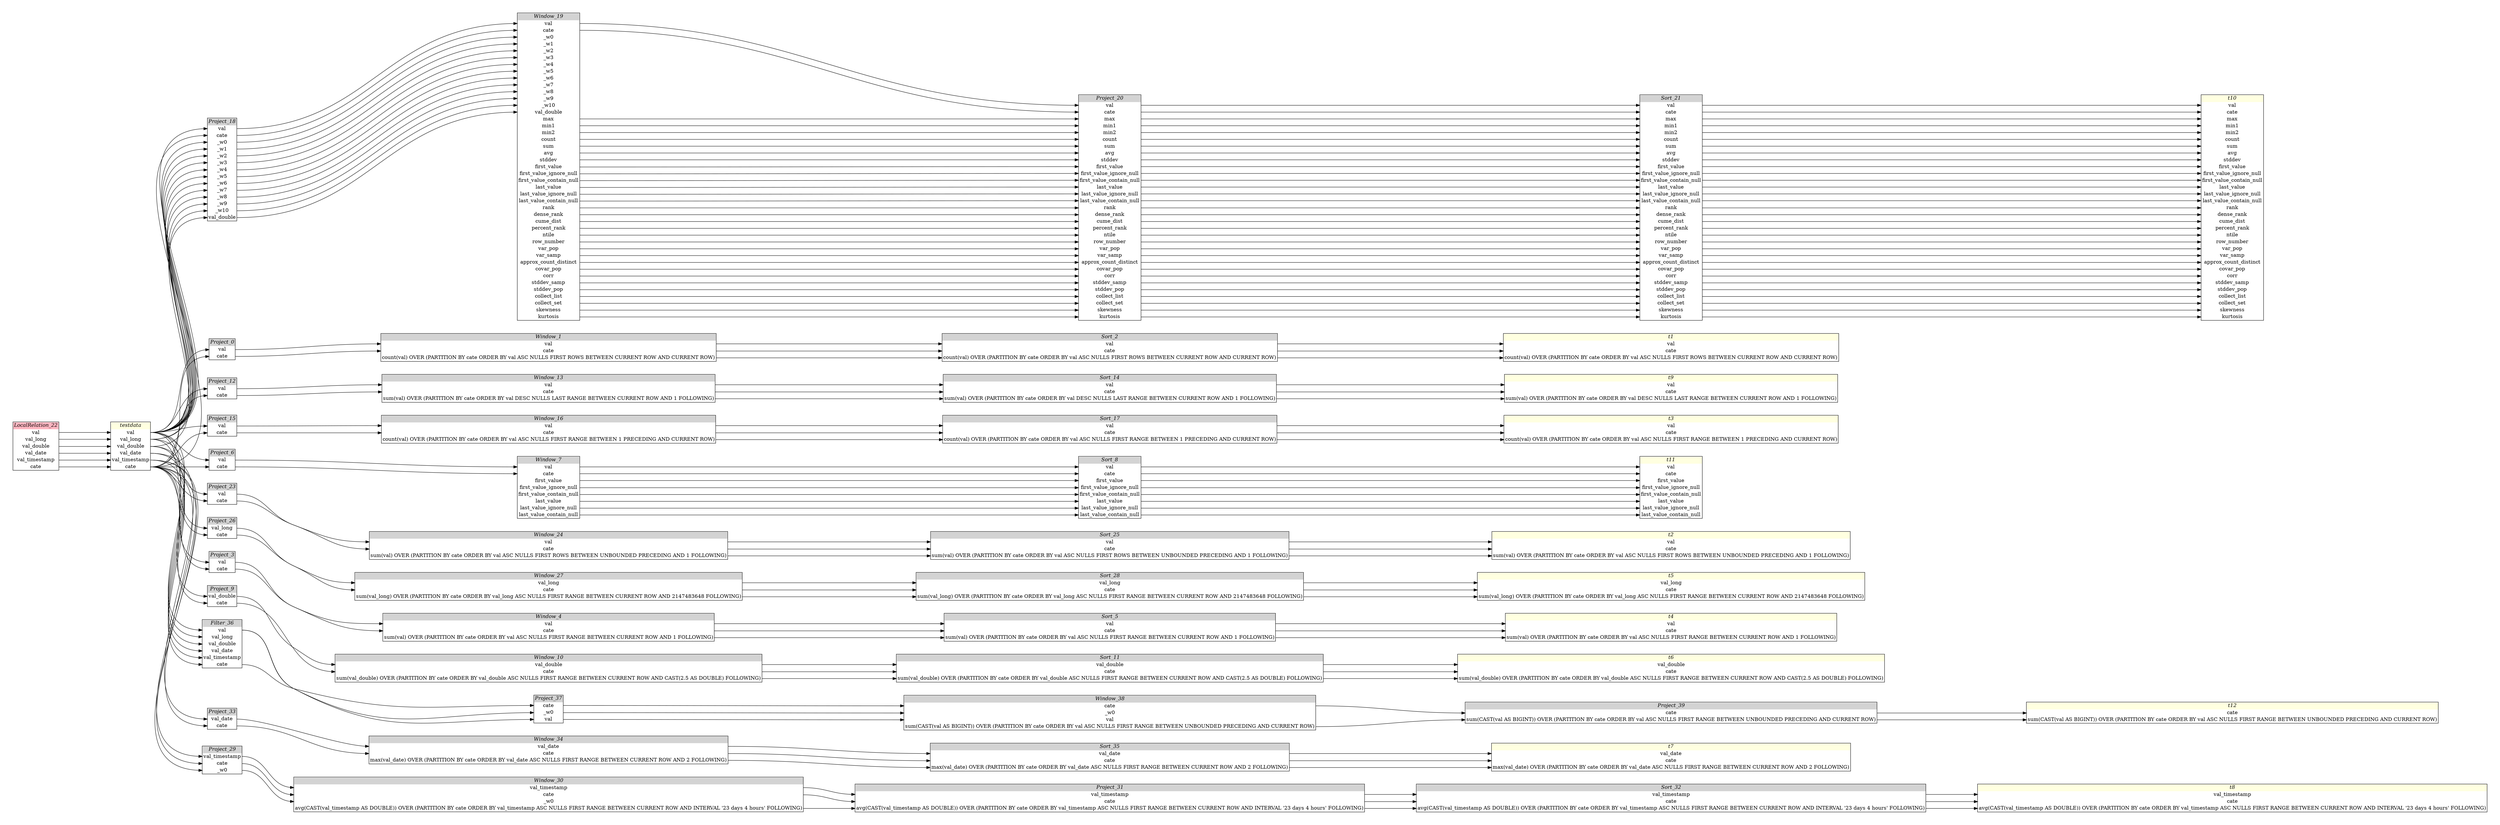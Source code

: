 // Automatically generated by SQLFlowTestSuite


digraph {
  graph [pad="0.5", nodesep="0.5", ranksep="2", fontname="Helvetica"];
  node [shape=plain]
  rankdir=LR;

  
"Filter_36" [label=<
<table border="1" cellborder="0" cellspacing="0">
  <tr><td bgcolor="lightgray" port="nodeName"><i>Filter_36</i></td></tr>
  <tr><td port="0">val</td></tr>
<tr><td port="1">val_long</td></tr>
<tr><td port="2">val_double</td></tr>
<tr><td port="3">val_date</td></tr>
<tr><td port="4">val_timestamp</td></tr>
<tr><td port="5">cate</td></tr>
</table>>];
     

"LocalRelation_22" [label=<
<table border="1" cellborder="0" cellspacing="0">
  <tr><td bgcolor="lightpink" port="nodeName"><i>LocalRelation_22</i></td></tr>
  <tr><td port="0">val</td></tr>
<tr><td port="1">val_long</td></tr>
<tr><td port="2">val_double</td></tr>
<tr><td port="3">val_date</td></tr>
<tr><td port="4">val_timestamp</td></tr>
<tr><td port="5">cate</td></tr>
</table>>];
     

"Project_0" [label=<
<table border="1" cellborder="0" cellspacing="0">
  <tr><td bgcolor="lightgray" port="nodeName"><i>Project_0</i></td></tr>
  <tr><td port="0">val</td></tr>
<tr><td port="1">cate</td></tr>
</table>>];
     

"Project_12" [label=<
<table border="1" cellborder="0" cellspacing="0">
  <tr><td bgcolor="lightgray" port="nodeName"><i>Project_12</i></td></tr>
  <tr><td port="0">val</td></tr>
<tr><td port="1">cate</td></tr>
</table>>];
     

"Project_15" [label=<
<table border="1" cellborder="0" cellspacing="0">
  <tr><td bgcolor="lightgray" port="nodeName"><i>Project_15</i></td></tr>
  <tr><td port="0">val</td></tr>
<tr><td port="1">cate</td></tr>
</table>>];
     

"Project_18" [label=<
<table border="1" cellborder="0" cellspacing="0">
  <tr><td bgcolor="lightgray" port="nodeName"><i>Project_18</i></td></tr>
  <tr><td port="0">val</td></tr>
<tr><td port="1">cate</td></tr>
<tr><td port="2">_w0</td></tr>
<tr><td port="3">_w1</td></tr>
<tr><td port="4">_w2</td></tr>
<tr><td port="5">_w3</td></tr>
<tr><td port="6">_w4</td></tr>
<tr><td port="7">_w5</td></tr>
<tr><td port="8">_w6</td></tr>
<tr><td port="9">_w7</td></tr>
<tr><td port="10">_w8</td></tr>
<tr><td port="11">_w9</td></tr>
<tr><td port="12">_w10</td></tr>
<tr><td port="13">val_double</td></tr>
</table>>];
     

"Project_20" [label=<
<table border="1" cellborder="0" cellspacing="0">
  <tr><td bgcolor="lightgray" port="nodeName"><i>Project_20</i></td></tr>
  <tr><td port="0">val</td></tr>
<tr><td port="1">cate</td></tr>
<tr><td port="2">max</td></tr>
<tr><td port="3">min1</td></tr>
<tr><td port="4">min2</td></tr>
<tr><td port="5">count</td></tr>
<tr><td port="6">sum</td></tr>
<tr><td port="7">avg</td></tr>
<tr><td port="8">stddev</td></tr>
<tr><td port="9">first_value</td></tr>
<tr><td port="10">first_value_ignore_null</td></tr>
<tr><td port="11">first_value_contain_null</td></tr>
<tr><td port="12">last_value</td></tr>
<tr><td port="13">last_value_ignore_null</td></tr>
<tr><td port="14">last_value_contain_null</td></tr>
<tr><td port="15">rank</td></tr>
<tr><td port="16">dense_rank</td></tr>
<tr><td port="17">cume_dist</td></tr>
<tr><td port="18">percent_rank</td></tr>
<tr><td port="19">ntile</td></tr>
<tr><td port="20">row_number</td></tr>
<tr><td port="21">var_pop</td></tr>
<tr><td port="22">var_samp</td></tr>
<tr><td port="23">approx_count_distinct</td></tr>
<tr><td port="24">covar_pop</td></tr>
<tr><td port="25">corr</td></tr>
<tr><td port="26">stddev_samp</td></tr>
<tr><td port="27">stddev_pop</td></tr>
<tr><td port="28">collect_list</td></tr>
<tr><td port="29">collect_set</td></tr>
<tr><td port="30">skewness</td></tr>
<tr><td port="31">kurtosis</td></tr>
</table>>];
     

"Project_23" [label=<
<table border="1" cellborder="0" cellspacing="0">
  <tr><td bgcolor="lightgray" port="nodeName"><i>Project_23</i></td></tr>
  <tr><td port="0">val</td></tr>
<tr><td port="1">cate</td></tr>
</table>>];
     

"Project_26" [label=<
<table border="1" cellborder="0" cellspacing="0">
  <tr><td bgcolor="lightgray" port="nodeName"><i>Project_26</i></td></tr>
  <tr><td port="0">val_long</td></tr>
<tr><td port="1">cate</td></tr>
</table>>];
     

"Project_29" [label=<
<table border="1" cellborder="0" cellspacing="0">
  <tr><td bgcolor="lightgray" port="nodeName"><i>Project_29</i></td></tr>
  <tr><td port="0">val_timestamp</td></tr>
<tr><td port="1">cate</td></tr>
<tr><td port="2">_w0</td></tr>
</table>>];
     

"Project_3" [label=<
<table border="1" cellborder="0" cellspacing="0">
  <tr><td bgcolor="lightgray" port="nodeName"><i>Project_3</i></td></tr>
  <tr><td port="0">val</td></tr>
<tr><td port="1">cate</td></tr>
</table>>];
     

"Project_31" [label=<
<table border="1" cellborder="0" cellspacing="0">
  <tr><td bgcolor="lightgray" port="nodeName"><i>Project_31</i></td></tr>
  <tr><td port="0">val_timestamp</td></tr>
<tr><td port="1">cate</td></tr>
<tr><td port="2">avg(CAST(val_timestamp AS DOUBLE)) OVER (PARTITION BY cate ORDER BY val_timestamp ASC NULLS FIRST RANGE BETWEEN CURRENT ROW AND INTERVAL '23 days 4 hours' FOLLOWING)</td></tr>
</table>>];
     

"Project_33" [label=<
<table border="1" cellborder="0" cellspacing="0">
  <tr><td bgcolor="lightgray" port="nodeName"><i>Project_33</i></td></tr>
  <tr><td port="0">val_date</td></tr>
<tr><td port="1">cate</td></tr>
</table>>];
     

"Project_37" [label=<
<table border="1" cellborder="0" cellspacing="0">
  <tr><td bgcolor="lightgray" port="nodeName"><i>Project_37</i></td></tr>
  <tr><td port="0">cate</td></tr>
<tr><td port="1">_w0</td></tr>
<tr><td port="2">val</td></tr>
</table>>];
     

"Project_39" [label=<
<table border="1" cellborder="0" cellspacing="0">
  <tr><td bgcolor="lightgray" port="nodeName"><i>Project_39</i></td></tr>
  <tr><td port="0">cate</td></tr>
<tr><td port="1">sum(CAST(val AS BIGINT)) OVER (PARTITION BY cate ORDER BY val ASC NULLS FIRST RANGE BETWEEN UNBOUNDED PRECEDING AND CURRENT ROW)</td></tr>
</table>>];
     

"Project_6" [label=<
<table border="1" cellborder="0" cellspacing="0">
  <tr><td bgcolor="lightgray" port="nodeName"><i>Project_6</i></td></tr>
  <tr><td port="0">val</td></tr>
<tr><td port="1">cate</td></tr>
</table>>];
     

"Project_9" [label=<
<table border="1" cellborder="0" cellspacing="0">
  <tr><td bgcolor="lightgray" port="nodeName"><i>Project_9</i></td></tr>
  <tr><td port="0">val_double</td></tr>
<tr><td port="1">cate</td></tr>
</table>>];
     

"Sort_11" [label=<
<table border="1" cellborder="0" cellspacing="0">
  <tr><td bgcolor="lightgray" port="nodeName"><i>Sort_11</i></td></tr>
  <tr><td port="0">val_double</td></tr>
<tr><td port="1">cate</td></tr>
<tr><td port="2">sum(val_double) OVER (PARTITION BY cate ORDER BY val_double ASC NULLS FIRST RANGE BETWEEN CURRENT ROW AND CAST(2.5 AS DOUBLE) FOLLOWING)</td></tr>
</table>>];
     

"Sort_14" [label=<
<table border="1" cellborder="0" cellspacing="0">
  <tr><td bgcolor="lightgray" port="nodeName"><i>Sort_14</i></td></tr>
  <tr><td port="0">val</td></tr>
<tr><td port="1">cate</td></tr>
<tr><td port="2">sum(val) OVER (PARTITION BY cate ORDER BY val DESC NULLS LAST RANGE BETWEEN CURRENT ROW AND 1 FOLLOWING)</td></tr>
</table>>];
     

"Sort_17" [label=<
<table border="1" cellborder="0" cellspacing="0">
  <tr><td bgcolor="lightgray" port="nodeName"><i>Sort_17</i></td></tr>
  <tr><td port="0">val</td></tr>
<tr><td port="1">cate</td></tr>
<tr><td port="2">count(val) OVER (PARTITION BY cate ORDER BY val ASC NULLS FIRST RANGE BETWEEN 1 PRECEDING AND CURRENT ROW)</td></tr>
</table>>];
     

"Sort_2" [label=<
<table border="1" cellborder="0" cellspacing="0">
  <tr><td bgcolor="lightgray" port="nodeName"><i>Sort_2</i></td></tr>
  <tr><td port="0">val</td></tr>
<tr><td port="1">cate</td></tr>
<tr><td port="2">count(val) OVER (PARTITION BY cate ORDER BY val ASC NULLS FIRST ROWS BETWEEN CURRENT ROW AND CURRENT ROW)</td></tr>
</table>>];
     

"Sort_21" [label=<
<table border="1" cellborder="0" cellspacing="0">
  <tr><td bgcolor="lightgray" port="nodeName"><i>Sort_21</i></td></tr>
  <tr><td port="0">val</td></tr>
<tr><td port="1">cate</td></tr>
<tr><td port="2">max</td></tr>
<tr><td port="3">min1</td></tr>
<tr><td port="4">min2</td></tr>
<tr><td port="5">count</td></tr>
<tr><td port="6">sum</td></tr>
<tr><td port="7">avg</td></tr>
<tr><td port="8">stddev</td></tr>
<tr><td port="9">first_value</td></tr>
<tr><td port="10">first_value_ignore_null</td></tr>
<tr><td port="11">first_value_contain_null</td></tr>
<tr><td port="12">last_value</td></tr>
<tr><td port="13">last_value_ignore_null</td></tr>
<tr><td port="14">last_value_contain_null</td></tr>
<tr><td port="15">rank</td></tr>
<tr><td port="16">dense_rank</td></tr>
<tr><td port="17">cume_dist</td></tr>
<tr><td port="18">percent_rank</td></tr>
<tr><td port="19">ntile</td></tr>
<tr><td port="20">row_number</td></tr>
<tr><td port="21">var_pop</td></tr>
<tr><td port="22">var_samp</td></tr>
<tr><td port="23">approx_count_distinct</td></tr>
<tr><td port="24">covar_pop</td></tr>
<tr><td port="25">corr</td></tr>
<tr><td port="26">stddev_samp</td></tr>
<tr><td port="27">stddev_pop</td></tr>
<tr><td port="28">collect_list</td></tr>
<tr><td port="29">collect_set</td></tr>
<tr><td port="30">skewness</td></tr>
<tr><td port="31">kurtosis</td></tr>
</table>>];
     

"Sort_25" [label=<
<table border="1" cellborder="0" cellspacing="0">
  <tr><td bgcolor="lightgray" port="nodeName"><i>Sort_25</i></td></tr>
  <tr><td port="0">val</td></tr>
<tr><td port="1">cate</td></tr>
<tr><td port="2">sum(val) OVER (PARTITION BY cate ORDER BY val ASC NULLS FIRST ROWS BETWEEN UNBOUNDED PRECEDING AND 1 FOLLOWING)</td></tr>
</table>>];
     

"Sort_28" [label=<
<table border="1" cellborder="0" cellspacing="0">
  <tr><td bgcolor="lightgray" port="nodeName"><i>Sort_28</i></td></tr>
  <tr><td port="0">val_long</td></tr>
<tr><td port="1">cate</td></tr>
<tr><td port="2">sum(val_long) OVER (PARTITION BY cate ORDER BY val_long ASC NULLS FIRST RANGE BETWEEN CURRENT ROW AND 2147483648 FOLLOWING)</td></tr>
</table>>];
     

"Sort_32" [label=<
<table border="1" cellborder="0" cellspacing="0">
  <tr><td bgcolor="lightgray" port="nodeName"><i>Sort_32</i></td></tr>
  <tr><td port="0">val_timestamp</td></tr>
<tr><td port="1">cate</td></tr>
<tr><td port="2">avg(CAST(val_timestamp AS DOUBLE)) OVER (PARTITION BY cate ORDER BY val_timestamp ASC NULLS FIRST RANGE BETWEEN CURRENT ROW AND INTERVAL '23 days 4 hours' FOLLOWING)</td></tr>
</table>>];
     

"Sort_35" [label=<
<table border="1" cellborder="0" cellspacing="0">
  <tr><td bgcolor="lightgray" port="nodeName"><i>Sort_35</i></td></tr>
  <tr><td port="0">val_date</td></tr>
<tr><td port="1">cate</td></tr>
<tr><td port="2">max(val_date) OVER (PARTITION BY cate ORDER BY val_date ASC NULLS FIRST RANGE BETWEEN CURRENT ROW AND 2 FOLLOWING)</td></tr>
</table>>];
     

"Sort_5" [label=<
<table border="1" cellborder="0" cellspacing="0">
  <tr><td bgcolor="lightgray" port="nodeName"><i>Sort_5</i></td></tr>
  <tr><td port="0">val</td></tr>
<tr><td port="1">cate</td></tr>
<tr><td port="2">sum(val) OVER (PARTITION BY cate ORDER BY val ASC NULLS FIRST RANGE BETWEEN CURRENT ROW AND 1 FOLLOWING)</td></tr>
</table>>];
     

"Sort_8" [label=<
<table border="1" cellborder="0" cellspacing="0">
  <tr><td bgcolor="lightgray" port="nodeName"><i>Sort_8</i></td></tr>
  <tr><td port="0">val</td></tr>
<tr><td port="1">cate</td></tr>
<tr><td port="2">first_value</td></tr>
<tr><td port="3">first_value_ignore_null</td></tr>
<tr><td port="4">first_value_contain_null</td></tr>
<tr><td port="5">last_value</td></tr>
<tr><td port="6">last_value_ignore_null</td></tr>
<tr><td port="7">last_value_contain_null</td></tr>
</table>>];
     

"Window_1" [label=<
<table border="1" cellborder="0" cellspacing="0">
  <tr><td bgcolor="lightgray" port="nodeName"><i>Window_1</i></td></tr>
  <tr><td port="0">val</td></tr>
<tr><td port="1">cate</td></tr>
<tr><td port="2">count(val) OVER (PARTITION BY cate ORDER BY val ASC NULLS FIRST ROWS BETWEEN CURRENT ROW AND CURRENT ROW)</td></tr>
</table>>];
     

"Window_10" [label=<
<table border="1" cellborder="0" cellspacing="0">
  <tr><td bgcolor="lightgray" port="nodeName"><i>Window_10</i></td></tr>
  <tr><td port="0">val_double</td></tr>
<tr><td port="1">cate</td></tr>
<tr><td port="2">sum(val_double) OVER (PARTITION BY cate ORDER BY val_double ASC NULLS FIRST RANGE BETWEEN CURRENT ROW AND CAST(2.5 AS DOUBLE) FOLLOWING)</td></tr>
</table>>];
     

"Window_13" [label=<
<table border="1" cellborder="0" cellspacing="0">
  <tr><td bgcolor="lightgray" port="nodeName"><i>Window_13</i></td></tr>
  <tr><td port="0">val</td></tr>
<tr><td port="1">cate</td></tr>
<tr><td port="2">sum(val) OVER (PARTITION BY cate ORDER BY val DESC NULLS LAST RANGE BETWEEN CURRENT ROW AND 1 FOLLOWING)</td></tr>
</table>>];
     

"Window_16" [label=<
<table border="1" cellborder="0" cellspacing="0">
  <tr><td bgcolor="lightgray" port="nodeName"><i>Window_16</i></td></tr>
  <tr><td port="0">val</td></tr>
<tr><td port="1">cate</td></tr>
<tr><td port="2">count(val) OVER (PARTITION BY cate ORDER BY val ASC NULLS FIRST RANGE BETWEEN 1 PRECEDING AND CURRENT ROW)</td></tr>
</table>>];
     

"Window_19" [label=<
<table border="1" cellborder="0" cellspacing="0">
  <tr><td bgcolor="lightgray" port="nodeName"><i>Window_19</i></td></tr>
  <tr><td port="0">val</td></tr>
<tr><td port="1">cate</td></tr>
<tr><td port="2">_w0</td></tr>
<tr><td port="3">_w1</td></tr>
<tr><td port="4">_w2</td></tr>
<tr><td port="5">_w3</td></tr>
<tr><td port="6">_w4</td></tr>
<tr><td port="7">_w5</td></tr>
<tr><td port="8">_w6</td></tr>
<tr><td port="9">_w7</td></tr>
<tr><td port="10">_w8</td></tr>
<tr><td port="11">_w9</td></tr>
<tr><td port="12">_w10</td></tr>
<tr><td port="13">val_double</td></tr>
<tr><td port="14">max</td></tr>
<tr><td port="15">min1</td></tr>
<tr><td port="16">min2</td></tr>
<tr><td port="17">count</td></tr>
<tr><td port="18">sum</td></tr>
<tr><td port="19">avg</td></tr>
<tr><td port="20">stddev</td></tr>
<tr><td port="21">first_value</td></tr>
<tr><td port="22">first_value_ignore_null</td></tr>
<tr><td port="23">first_value_contain_null</td></tr>
<tr><td port="24">last_value</td></tr>
<tr><td port="25">last_value_ignore_null</td></tr>
<tr><td port="26">last_value_contain_null</td></tr>
<tr><td port="27">rank</td></tr>
<tr><td port="28">dense_rank</td></tr>
<tr><td port="29">cume_dist</td></tr>
<tr><td port="30">percent_rank</td></tr>
<tr><td port="31">ntile</td></tr>
<tr><td port="32">row_number</td></tr>
<tr><td port="33">var_pop</td></tr>
<tr><td port="34">var_samp</td></tr>
<tr><td port="35">approx_count_distinct</td></tr>
<tr><td port="36">covar_pop</td></tr>
<tr><td port="37">corr</td></tr>
<tr><td port="38">stddev_samp</td></tr>
<tr><td port="39">stddev_pop</td></tr>
<tr><td port="40">collect_list</td></tr>
<tr><td port="41">collect_set</td></tr>
<tr><td port="42">skewness</td></tr>
<tr><td port="43">kurtosis</td></tr>
</table>>];
     

"Window_24" [label=<
<table border="1" cellborder="0" cellspacing="0">
  <tr><td bgcolor="lightgray" port="nodeName"><i>Window_24</i></td></tr>
  <tr><td port="0">val</td></tr>
<tr><td port="1">cate</td></tr>
<tr><td port="2">sum(val) OVER (PARTITION BY cate ORDER BY val ASC NULLS FIRST ROWS BETWEEN UNBOUNDED PRECEDING AND 1 FOLLOWING)</td></tr>
</table>>];
     

"Window_27" [label=<
<table border="1" cellborder="0" cellspacing="0">
  <tr><td bgcolor="lightgray" port="nodeName"><i>Window_27</i></td></tr>
  <tr><td port="0">val_long</td></tr>
<tr><td port="1">cate</td></tr>
<tr><td port="2">sum(val_long) OVER (PARTITION BY cate ORDER BY val_long ASC NULLS FIRST RANGE BETWEEN CURRENT ROW AND 2147483648 FOLLOWING)</td></tr>
</table>>];
     

"Window_30" [label=<
<table border="1" cellborder="0" cellspacing="0">
  <tr><td bgcolor="lightgray" port="nodeName"><i>Window_30</i></td></tr>
  <tr><td port="0">val_timestamp</td></tr>
<tr><td port="1">cate</td></tr>
<tr><td port="2">_w0</td></tr>
<tr><td port="3">avg(CAST(val_timestamp AS DOUBLE)) OVER (PARTITION BY cate ORDER BY val_timestamp ASC NULLS FIRST RANGE BETWEEN CURRENT ROW AND INTERVAL '23 days 4 hours' FOLLOWING)</td></tr>
</table>>];
     

"Window_34" [label=<
<table border="1" cellborder="0" cellspacing="0">
  <tr><td bgcolor="lightgray" port="nodeName"><i>Window_34</i></td></tr>
  <tr><td port="0">val_date</td></tr>
<tr><td port="1">cate</td></tr>
<tr><td port="2">max(val_date) OVER (PARTITION BY cate ORDER BY val_date ASC NULLS FIRST RANGE BETWEEN CURRENT ROW AND 2 FOLLOWING)</td></tr>
</table>>];
     

"Window_38" [label=<
<table border="1" cellborder="0" cellspacing="0">
  <tr><td bgcolor="lightgray" port="nodeName"><i>Window_38</i></td></tr>
  <tr><td port="0">cate</td></tr>
<tr><td port="1">_w0</td></tr>
<tr><td port="2">val</td></tr>
<tr><td port="3">sum(CAST(val AS BIGINT)) OVER (PARTITION BY cate ORDER BY val ASC NULLS FIRST RANGE BETWEEN UNBOUNDED PRECEDING AND CURRENT ROW)</td></tr>
</table>>];
     

"Window_4" [label=<
<table border="1" cellborder="0" cellspacing="0">
  <tr><td bgcolor="lightgray" port="nodeName"><i>Window_4</i></td></tr>
  <tr><td port="0">val</td></tr>
<tr><td port="1">cate</td></tr>
<tr><td port="2">sum(val) OVER (PARTITION BY cate ORDER BY val ASC NULLS FIRST RANGE BETWEEN CURRENT ROW AND 1 FOLLOWING)</td></tr>
</table>>];
     

"Window_7" [label=<
<table border="1" cellborder="0" cellspacing="0">
  <tr><td bgcolor="lightgray" port="nodeName"><i>Window_7</i></td></tr>
  <tr><td port="0">val</td></tr>
<tr><td port="1">cate</td></tr>
<tr><td port="2">first_value</td></tr>
<tr><td port="3">first_value_ignore_null</td></tr>
<tr><td port="4">first_value_contain_null</td></tr>
<tr><td port="5">last_value</td></tr>
<tr><td port="6">last_value_ignore_null</td></tr>
<tr><td port="7">last_value_contain_null</td></tr>
</table>>];
     

"t1" [label=<
<table border="1" cellborder="0" cellspacing="0">
  <tr><td bgcolor="lightyellow" port="nodeName"><i>t1</i></td></tr>
  <tr><td port="0">val</td></tr>
<tr><td port="1">cate</td></tr>
<tr><td port="2">count(val) OVER (PARTITION BY cate ORDER BY val ASC NULLS FIRST ROWS BETWEEN CURRENT ROW AND CURRENT ROW)</td></tr>
</table>>];
     

"t10" [label=<
<table border="1" cellborder="0" cellspacing="0">
  <tr><td bgcolor="lightyellow" port="nodeName"><i>t10</i></td></tr>
  <tr><td port="0">val</td></tr>
<tr><td port="1">cate</td></tr>
<tr><td port="2">max</td></tr>
<tr><td port="3">min1</td></tr>
<tr><td port="4">min2</td></tr>
<tr><td port="5">count</td></tr>
<tr><td port="6">sum</td></tr>
<tr><td port="7">avg</td></tr>
<tr><td port="8">stddev</td></tr>
<tr><td port="9">first_value</td></tr>
<tr><td port="10">first_value_ignore_null</td></tr>
<tr><td port="11">first_value_contain_null</td></tr>
<tr><td port="12">last_value</td></tr>
<tr><td port="13">last_value_ignore_null</td></tr>
<tr><td port="14">last_value_contain_null</td></tr>
<tr><td port="15">rank</td></tr>
<tr><td port="16">dense_rank</td></tr>
<tr><td port="17">cume_dist</td></tr>
<tr><td port="18">percent_rank</td></tr>
<tr><td port="19">ntile</td></tr>
<tr><td port="20">row_number</td></tr>
<tr><td port="21">var_pop</td></tr>
<tr><td port="22">var_samp</td></tr>
<tr><td port="23">approx_count_distinct</td></tr>
<tr><td port="24">covar_pop</td></tr>
<tr><td port="25">corr</td></tr>
<tr><td port="26">stddev_samp</td></tr>
<tr><td port="27">stddev_pop</td></tr>
<tr><td port="28">collect_list</td></tr>
<tr><td port="29">collect_set</td></tr>
<tr><td port="30">skewness</td></tr>
<tr><td port="31">kurtosis</td></tr>
</table>>];
     

"t11" [label=<
<table border="1" cellborder="0" cellspacing="0">
  <tr><td bgcolor="lightyellow" port="nodeName"><i>t11</i></td></tr>
  <tr><td port="0">val</td></tr>
<tr><td port="1">cate</td></tr>
<tr><td port="2">first_value</td></tr>
<tr><td port="3">first_value_ignore_null</td></tr>
<tr><td port="4">first_value_contain_null</td></tr>
<tr><td port="5">last_value</td></tr>
<tr><td port="6">last_value_ignore_null</td></tr>
<tr><td port="7">last_value_contain_null</td></tr>
</table>>];
     

"t12" [label=<
<table border="1" cellborder="0" cellspacing="0">
  <tr><td bgcolor="lightyellow" port="nodeName"><i>t12</i></td></tr>
  <tr><td port="0">cate</td></tr>
<tr><td port="1">sum(CAST(val AS BIGINT)) OVER (PARTITION BY cate ORDER BY val ASC NULLS FIRST RANGE BETWEEN UNBOUNDED PRECEDING AND CURRENT ROW)</td></tr>
</table>>];
     

"t2" [label=<
<table border="1" cellborder="0" cellspacing="0">
  <tr><td bgcolor="lightyellow" port="nodeName"><i>t2</i></td></tr>
  <tr><td port="0">val</td></tr>
<tr><td port="1">cate</td></tr>
<tr><td port="2">sum(val) OVER (PARTITION BY cate ORDER BY val ASC NULLS FIRST ROWS BETWEEN UNBOUNDED PRECEDING AND 1 FOLLOWING)</td></tr>
</table>>];
     

"t3" [label=<
<table border="1" cellborder="0" cellspacing="0">
  <tr><td bgcolor="lightyellow" port="nodeName"><i>t3</i></td></tr>
  <tr><td port="0">val</td></tr>
<tr><td port="1">cate</td></tr>
<tr><td port="2">count(val) OVER (PARTITION BY cate ORDER BY val ASC NULLS FIRST RANGE BETWEEN 1 PRECEDING AND CURRENT ROW)</td></tr>
</table>>];
     

"t4" [label=<
<table border="1" cellborder="0" cellspacing="0">
  <tr><td bgcolor="lightyellow" port="nodeName"><i>t4</i></td></tr>
  <tr><td port="0">val</td></tr>
<tr><td port="1">cate</td></tr>
<tr><td port="2">sum(val) OVER (PARTITION BY cate ORDER BY val ASC NULLS FIRST RANGE BETWEEN CURRENT ROW AND 1 FOLLOWING)</td></tr>
</table>>];
     

"t5" [label=<
<table border="1" cellborder="0" cellspacing="0">
  <tr><td bgcolor="lightyellow" port="nodeName"><i>t5</i></td></tr>
  <tr><td port="0">val_long</td></tr>
<tr><td port="1">cate</td></tr>
<tr><td port="2">sum(val_long) OVER (PARTITION BY cate ORDER BY val_long ASC NULLS FIRST RANGE BETWEEN CURRENT ROW AND 2147483648 FOLLOWING)</td></tr>
</table>>];
     

"t6" [label=<
<table border="1" cellborder="0" cellspacing="0">
  <tr><td bgcolor="lightyellow" port="nodeName"><i>t6</i></td></tr>
  <tr><td port="0">val_double</td></tr>
<tr><td port="1">cate</td></tr>
<tr><td port="2">sum(val_double) OVER (PARTITION BY cate ORDER BY val_double ASC NULLS FIRST RANGE BETWEEN CURRENT ROW AND CAST(2.5 AS DOUBLE) FOLLOWING)</td></tr>
</table>>];
     

"t7" [label=<
<table border="1" cellborder="0" cellspacing="0">
  <tr><td bgcolor="lightyellow" port="nodeName"><i>t7</i></td></tr>
  <tr><td port="0">val_date</td></tr>
<tr><td port="1">cate</td></tr>
<tr><td port="2">max(val_date) OVER (PARTITION BY cate ORDER BY val_date ASC NULLS FIRST RANGE BETWEEN CURRENT ROW AND 2 FOLLOWING)</td></tr>
</table>>];
     

"t8" [label=<
<table border="1" cellborder="0" cellspacing="0">
  <tr><td bgcolor="lightyellow" port="nodeName"><i>t8</i></td></tr>
  <tr><td port="0">val_timestamp</td></tr>
<tr><td port="1">cate</td></tr>
<tr><td port="2">avg(CAST(val_timestamp AS DOUBLE)) OVER (PARTITION BY cate ORDER BY val_timestamp ASC NULLS FIRST RANGE BETWEEN CURRENT ROW AND INTERVAL '23 days 4 hours' FOLLOWING)</td></tr>
</table>>];
     

"t9" [label=<
<table border="1" cellborder="0" cellspacing="0">
  <tr><td bgcolor="lightyellow" port="nodeName"><i>t9</i></td></tr>
  <tr><td port="0">val</td></tr>
<tr><td port="1">cate</td></tr>
<tr><td port="2">sum(val) OVER (PARTITION BY cate ORDER BY val DESC NULLS LAST RANGE BETWEEN CURRENT ROW AND 1 FOLLOWING)</td></tr>
</table>>];
     

"testdata" [label=<
<table border="1" cellborder="0" cellspacing="0">
  <tr><td bgcolor="lightyellow" port="nodeName"><i>testdata</i></td></tr>
  <tr><td port="0">val</td></tr>
<tr><td port="1">val_long</td></tr>
<tr><td port="2">val_double</td></tr>
<tr><td port="3">val_date</td></tr>
<tr><td port="4">val_timestamp</td></tr>
<tr><td port="5">cate</td></tr>
</table>>];
     
  "Filter_36":0 -> "Project_37":1;
"Filter_36":0 -> "Project_37":2;
"Filter_36":5 -> "Project_37":0;
"LocalRelation_22":0 -> "testdata":0;
"LocalRelation_22":1 -> "testdata":1;
"LocalRelation_22":2 -> "testdata":2;
"LocalRelation_22":3 -> "testdata":3;
"LocalRelation_22":4 -> "testdata":4;
"LocalRelation_22":5 -> "testdata":5;
"Project_0":0 -> "Window_1":0;
"Project_0":1 -> "Window_1":1;
"Project_12":0 -> "Window_13":0;
"Project_12":1 -> "Window_13":1;
"Project_15":0 -> "Window_16":0;
"Project_15":1 -> "Window_16":1;
"Project_18":0 -> "Window_19":0;
"Project_18":1 -> "Window_19":1;
"Project_18":10 -> "Window_19":10;
"Project_18":11 -> "Window_19":11;
"Project_18":12 -> "Window_19":12;
"Project_18":13 -> "Window_19":13;
"Project_18":2 -> "Window_19":2;
"Project_18":3 -> "Window_19":3;
"Project_18":4 -> "Window_19":4;
"Project_18":5 -> "Window_19":5;
"Project_18":6 -> "Window_19":6;
"Project_18":7 -> "Window_19":7;
"Project_18":8 -> "Window_19":8;
"Project_18":9 -> "Window_19":9;
"Project_20":0 -> "Sort_21":0;
"Project_20":1 -> "Sort_21":1;
"Project_20":10 -> "Sort_21":10;
"Project_20":11 -> "Sort_21":11;
"Project_20":12 -> "Sort_21":12;
"Project_20":13 -> "Sort_21":13;
"Project_20":14 -> "Sort_21":14;
"Project_20":15 -> "Sort_21":15;
"Project_20":16 -> "Sort_21":16;
"Project_20":17 -> "Sort_21":17;
"Project_20":18 -> "Sort_21":18;
"Project_20":19 -> "Sort_21":19;
"Project_20":2 -> "Sort_21":2;
"Project_20":20 -> "Sort_21":20;
"Project_20":21 -> "Sort_21":21;
"Project_20":22 -> "Sort_21":22;
"Project_20":23 -> "Sort_21":23;
"Project_20":24 -> "Sort_21":24;
"Project_20":25 -> "Sort_21":25;
"Project_20":26 -> "Sort_21":26;
"Project_20":27 -> "Sort_21":27;
"Project_20":28 -> "Sort_21":28;
"Project_20":29 -> "Sort_21":29;
"Project_20":3 -> "Sort_21":3;
"Project_20":30 -> "Sort_21":30;
"Project_20":31 -> "Sort_21":31;
"Project_20":4 -> "Sort_21":4;
"Project_20":5 -> "Sort_21":5;
"Project_20":6 -> "Sort_21":6;
"Project_20":7 -> "Sort_21":7;
"Project_20":8 -> "Sort_21":8;
"Project_20":9 -> "Sort_21":9;
"Project_23":0 -> "Window_24":0;
"Project_23":1 -> "Window_24":1;
"Project_26":0 -> "Window_27":0;
"Project_26":1 -> "Window_27":1;
"Project_29":0 -> "Window_30":0;
"Project_29":1 -> "Window_30":1;
"Project_29":2 -> "Window_30":2;
"Project_3":0 -> "Window_4":0;
"Project_3":1 -> "Window_4":1;
"Project_31":0 -> "Sort_32":0;
"Project_31":1 -> "Sort_32":1;
"Project_31":2 -> "Sort_32":2;
"Project_33":0 -> "Window_34":0;
"Project_33":1 -> "Window_34":1;
"Project_37":0 -> "Window_38":0;
"Project_37":1 -> "Window_38":1;
"Project_37":2 -> "Window_38":2;
"Project_39":0 -> "t12":0;
"Project_39":1 -> "t12":1;
"Project_6":0 -> "Window_7":0;
"Project_6":1 -> "Window_7":1;
"Project_9":0 -> "Window_10":0;
"Project_9":1 -> "Window_10":1;
"Sort_11":0 -> "t6":0;
"Sort_11":1 -> "t6":1;
"Sort_11":2 -> "t6":2;
"Sort_14":0 -> "t9":0;
"Sort_14":1 -> "t9":1;
"Sort_14":2 -> "t9":2;
"Sort_17":0 -> "t3":0;
"Sort_17":1 -> "t3":1;
"Sort_17":2 -> "t3":2;
"Sort_2":0 -> "t1":0;
"Sort_2":1 -> "t1":1;
"Sort_2":2 -> "t1":2;
"Sort_21":0 -> "t10":0;
"Sort_21":1 -> "t10":1;
"Sort_21":10 -> "t10":10;
"Sort_21":11 -> "t10":11;
"Sort_21":12 -> "t10":12;
"Sort_21":13 -> "t10":13;
"Sort_21":14 -> "t10":14;
"Sort_21":15 -> "t10":15;
"Sort_21":16 -> "t10":16;
"Sort_21":17 -> "t10":17;
"Sort_21":18 -> "t10":18;
"Sort_21":19 -> "t10":19;
"Sort_21":2 -> "t10":2;
"Sort_21":20 -> "t10":20;
"Sort_21":21 -> "t10":21;
"Sort_21":22 -> "t10":22;
"Sort_21":23 -> "t10":23;
"Sort_21":24 -> "t10":24;
"Sort_21":25 -> "t10":25;
"Sort_21":26 -> "t10":26;
"Sort_21":27 -> "t10":27;
"Sort_21":28 -> "t10":28;
"Sort_21":29 -> "t10":29;
"Sort_21":3 -> "t10":3;
"Sort_21":30 -> "t10":30;
"Sort_21":31 -> "t10":31;
"Sort_21":4 -> "t10":4;
"Sort_21":5 -> "t10":5;
"Sort_21":6 -> "t10":6;
"Sort_21":7 -> "t10":7;
"Sort_21":8 -> "t10":8;
"Sort_21":9 -> "t10":9;
"Sort_25":0 -> "t2":0;
"Sort_25":1 -> "t2":1;
"Sort_25":2 -> "t2":2;
"Sort_28":0 -> "t5":0;
"Sort_28":1 -> "t5":1;
"Sort_28":2 -> "t5":2;
"Sort_32":0 -> "t8":0;
"Sort_32":1 -> "t8":1;
"Sort_32":2 -> "t8":2;
"Sort_35":0 -> "t7":0;
"Sort_35":1 -> "t7":1;
"Sort_35":2 -> "t7":2;
"Sort_5":0 -> "t4":0;
"Sort_5":1 -> "t4":1;
"Sort_5":2 -> "t4":2;
"Sort_8":0 -> "t11":0;
"Sort_8":1 -> "t11":1;
"Sort_8":2 -> "t11":2;
"Sort_8":3 -> "t11":3;
"Sort_8":4 -> "t11":4;
"Sort_8":5 -> "t11":5;
"Sort_8":6 -> "t11":6;
"Sort_8":7 -> "t11":7;
"Window_1":0 -> "Sort_2":0;
"Window_1":1 -> "Sort_2":1;
"Window_1":2 -> "Sort_2":2;
"Window_10":0 -> "Sort_11":0;
"Window_10":1 -> "Sort_11":1;
"Window_10":2 -> "Sort_11":2;
"Window_13":0 -> "Sort_14":0;
"Window_13":1 -> "Sort_14":1;
"Window_13":2 -> "Sort_14":2;
"Window_16":0 -> "Sort_17":0;
"Window_16":1 -> "Sort_17":1;
"Window_16":2 -> "Sort_17":2;
"Window_19":0 -> "Project_20":0;
"Window_19":1 -> "Project_20":1;
"Window_19":14 -> "Project_20":2;
"Window_19":15 -> "Project_20":3;
"Window_19":16 -> "Project_20":4;
"Window_19":17 -> "Project_20":5;
"Window_19":18 -> "Project_20":6;
"Window_19":19 -> "Project_20":7;
"Window_19":20 -> "Project_20":8;
"Window_19":21 -> "Project_20":9;
"Window_19":22 -> "Project_20":10;
"Window_19":23 -> "Project_20":11;
"Window_19":24 -> "Project_20":12;
"Window_19":25 -> "Project_20":13;
"Window_19":26 -> "Project_20":14;
"Window_19":27 -> "Project_20":15;
"Window_19":28 -> "Project_20":16;
"Window_19":29 -> "Project_20":17;
"Window_19":30 -> "Project_20":18;
"Window_19":31 -> "Project_20":19;
"Window_19":32 -> "Project_20":20;
"Window_19":33 -> "Project_20":21;
"Window_19":34 -> "Project_20":22;
"Window_19":35 -> "Project_20":23;
"Window_19":36 -> "Project_20":24;
"Window_19":37 -> "Project_20":25;
"Window_19":38 -> "Project_20":26;
"Window_19":39 -> "Project_20":27;
"Window_19":40 -> "Project_20":28;
"Window_19":41 -> "Project_20":29;
"Window_19":42 -> "Project_20":30;
"Window_19":43 -> "Project_20":31;
"Window_24":0 -> "Sort_25":0;
"Window_24":1 -> "Sort_25":1;
"Window_24":2 -> "Sort_25":2;
"Window_27":0 -> "Sort_28":0;
"Window_27":1 -> "Sort_28":1;
"Window_27":2 -> "Sort_28":2;
"Window_30":0 -> "Project_31":0;
"Window_30":1 -> "Project_31":1;
"Window_30":3 -> "Project_31":2;
"Window_34":0 -> "Sort_35":0;
"Window_34":1 -> "Sort_35":1;
"Window_34":2 -> "Sort_35":2;
"Window_38":0 -> "Project_39":0;
"Window_38":3 -> "Project_39":1;
"Window_4":0 -> "Sort_5":0;
"Window_4":1 -> "Sort_5":1;
"Window_4":2 -> "Sort_5":2;
"Window_7":0 -> "Sort_8":0;
"Window_7":1 -> "Sort_8":1;
"Window_7":2 -> "Sort_8":2;
"Window_7":3 -> "Sort_8":3;
"Window_7":4 -> "Sort_8":4;
"Window_7":5 -> "Sort_8":5;
"Window_7":6 -> "Sort_8":6;
"Window_7":7 -> "Sort_8":7;
"testdata":0 -> "Filter_36":0;
"testdata":0 -> "Project_0":0;
"testdata":0 -> "Project_12":0;
"testdata":0 -> "Project_15":0;
"testdata":0 -> "Project_18":0;
"testdata":0 -> "Project_18":11;
"testdata":0 -> "Project_18":12;
"testdata":0 -> "Project_18":2;
"testdata":0 -> "Project_18":3;
"testdata":0 -> "Project_18":4;
"testdata":0 -> "Project_18":5;
"testdata":0 -> "Project_18":6;
"testdata":0 -> "Project_18":7;
"testdata":0 -> "Project_18":9;
"testdata":0 -> "Project_23":0;
"testdata":0 -> "Project_3":0;
"testdata":0 -> "Project_6":0;
"testdata":1 -> "Filter_36":1;
"testdata":1 -> "Project_18":10;
"testdata":1 -> "Project_18":8;
"testdata":1 -> "Project_26":0;
"testdata":2 -> "Filter_36":2;
"testdata":2 -> "Project_18":13;
"testdata":2 -> "Project_9":0;
"testdata":3 -> "Filter_36":3;
"testdata":3 -> "Project_33":0;
"testdata":4 -> "Filter_36":4;
"testdata":4 -> "Project_29":0;
"testdata":4 -> "Project_29":2;
"testdata":5 -> "Filter_36":5;
"testdata":5 -> "Project_0":1;
"testdata":5 -> "Project_12":1;
"testdata":5 -> "Project_15":1;
"testdata":5 -> "Project_18":1;
"testdata":5 -> "Project_23":1;
"testdata":5 -> "Project_26":1;
"testdata":5 -> "Project_29":1;
"testdata":5 -> "Project_3":1;
"testdata":5 -> "Project_33":1;
"testdata":5 -> "Project_6":1;
"testdata":5 -> "Project_9":1;
}
       